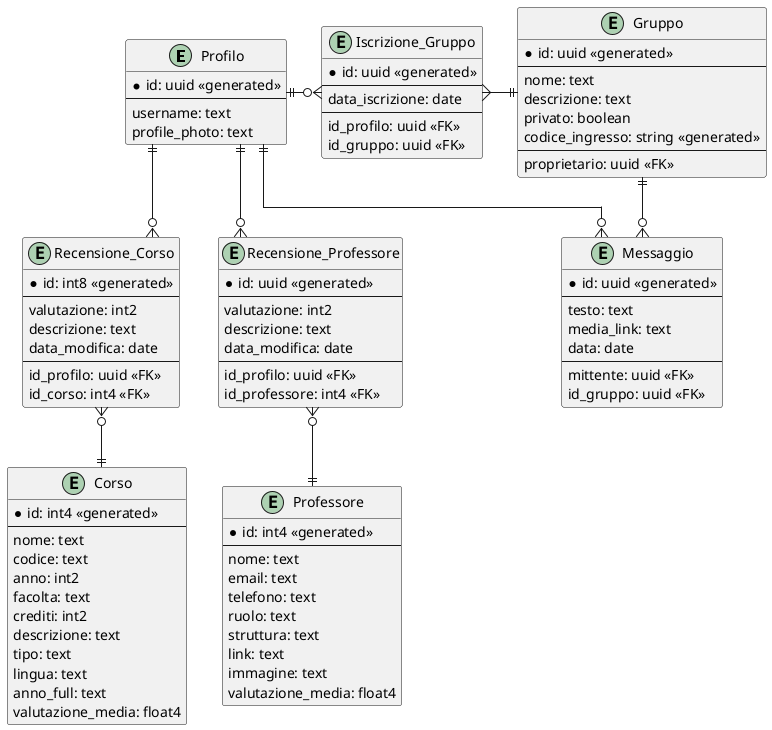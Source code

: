' Legenda Frecce
'------------------------
' Zero o Uno        |o--
' Uno               ||--
' Zero o Più        }o--
' Uno o Più         }|--
'------------------------

@startuml ER_Diagram

skinparam linetype ortho

entity Profilo {
    * id: uuid <<generated>>
    --
    username: text
    profile_photo: text
}

entity Professore {
    * id: int4 <<generated>>
    --
    nome: text
    email: text
    telefono: text
    ruolo: text
    struttura: text
    link: text
    immagine: text
    valutazione_media: float4
}

entity Corso {
    * id: int4 <<generated>>
    --
    nome: text
    codice: text
    anno: int2
    facolta: text
    crediti: int2
    descrizione: text
    tipo: text
    lingua: text
    anno_full: text
    valutazione_media: float4
}

entity Recensione_Corso {
    *id: int8 <<generated>>
    --
    valutazione: int2
    descrizione: text
    data_modifica: date
    --
    id_profilo: uuid <<FK>>
    id_corso: int4 <<FK>>
}

entity Recensione_Professore {
    *id: uuid <<generated>>
    --
    valutazione: int2
    descrizione: text
    data_modifica: date
    --
    id_profilo: uuid <<FK>>
    id_professore: int4 <<FK>>
}

entity Gruppo {
    *id: uuid <<generated>>
    --
    nome: text
    descrizione: text
    privato: boolean
    codice_ingresso: string <<generated>>
    --
    proprietario: uuid <<FK>>
}

entity Iscrizione_Gruppo {
    *id: uuid <<generated>>
    --
    data_iscrizione: date
    --
    id_profilo: uuid <<FK>>
    id_gruppo: uuid <<FK>>
}

entity Messaggio {
    *id: uuid <<generated>>
    --
    testo: text
    media_link: text
    data: date
    --
    mittente: uuid <<FK>>
    id_gruppo: uuid <<FK>>
}


Profilo ||-d-o{ Recensione_Corso
Profilo ||-d-o{ Recensione_Professore

Recensione_Corso }o-d-|| Corso
Recensione_Professore }o-d-|| Professore

Profilo ||-o{ Iscrizione_Gruppo
Iscrizione_Gruppo }-|| Gruppo

Profilo ||-d-o{ Messaggio
Messaggio }o-u-|| Gruppo
Gruppo -[hidden]d- Messaggio


@enduml